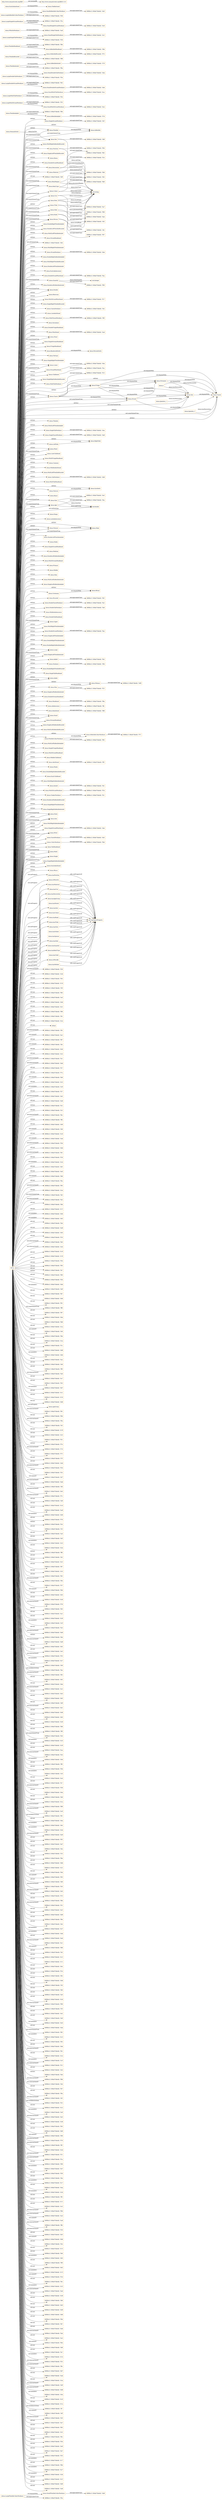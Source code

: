 digraph ar2dtool_diagram { 
rankdir=LR;
size="1501"
node [shape = rectangle, color="orange"]; "408fdcc2:166a674be4b:-7ed6" "xhosa:SingleStrandNecklace" "xhosa:Inflexible" "408fdcc2:166a674be4b:-7f9e" "xhosa:MultiRightInflexibleBracelet" "xhosa:SingleLeftFlexibleBracelet" "408fdcc2:166a674be4b:-7f32" "xhosa:SmallMultiTabNecklace" "408fdcc2:166a674be4b:-7fca" "408fdcc2:166a674be4b:-7f42" "xhosa:Xhosa" "xhosa:DoubleStrandHeadband" "xhosa:BodyType" "408fdcc2:166a674be4b:-7eb6" "xhosa:Position" "xhosa:DoubleRightFlexibleAnklet" "xhosa:DoubleLeftFlexibleBracelet" "408fdcc2:166a674be4b:-7f2e" "xhosa:MultiLeftFlexibleArmlet" "408fdcc2:166a674be4b:-7fd2" "408fdcc2:166a674be4b:-7f22" "408fdcc2:166a674be4b:-7f17" "xhosa:StrandHeadband" "xhosa:Decoration" "408fdcc2:166a674be4b:-7e9c" "xhosa:MultiRightFlexibleArmlet" "408fdcc2:166a674be4b:-7eda" "xhosa:Sex" "xhosa:StrandNecklace" "xhosa:SmallDoubleStrandNecklace" "xhosa:DoubleRightInflexibleAnklet" "xhosa:Material" "xhosa:InflexibleArmlet" "xhosa:PersonEntity" "xhosa:MultiRightFlexibleBracelet" "xhosa:SmallFlexibleCollarNecklace" "xhosa:DoubleLeftFlexibleArmlet" "408fdcc2:166a674be4b:-7eb2" "408fdcc2:166a674be4b:-7ea7" "xhosa:EarlyAdolescence" "xhosa:DoubleStrandWaistband" "xhosa:Quantity" "408fdcc2:166a674be4b:-7f7d" "xhosa:DoubleLeftInflexibleArmlet" "xhosa:SmallDoubleTabNecklace" "xhosa:Double" "408fdcc2:166a674be4b:-7f13" "xhosa:Bomvana" "xhosa:MultiStrandWaistband" "xhosa:SingleRightFlexibleBracelet" "xhosa:InflexibleBracelet" "xhosa:CharmNecklace" "408fdcc2:166a674be4b:-7fb9" "408fdcc2:166a674be4b:-7eae" "408fdcc2:166a674be4b:-7ebe" "408fdcc2:166a674be4b:-7f8e" "xhosa:LateAdulthood" "408fdcc2:166a674be4b:-7f8a" "xhosa:MultiTasselNecklace" "xhosa:Secondary" "408fdcc2:166a674be4b:-7f1e" "xhosa:DoubleFringeHeadband" "xhosa:Waistband" "xhosa:BodyRegion" "xhosa:LargeDoubleStrandNecklace" "xhosa:Colour" "xhosa:Head" "408fdcc2:166a674be4b:-7fa6" "408fdcc2:166a674be4b:-7f92" "xhosa:SingleStreamHeadband" "xhosa:FringeHeadband" "xhosa:BeadworkEntity" "408fdcc2:166a674be4b:-7f75" "408fdcc2:166a674be4b:-7fb5" "408fdcc2:166a674be4b:-7f0b" "408fdcc2:166a674be4b:-7fae" "408fdcc2:166a674be4b:-7f00" "xhosa:LargeSingleTabNecklace" "xhosa:Tertiary" "xhosa:SingleRightFlexibleAnklet" "408fdcc2:166a674be4b:-7eca" "xhosa:Lower" "xhosa:WhistleNecklace" "xhosa:StrandWaistband" "xhosa:Childhood" "408fdcc2:166a674be4b:-7f2a" "408fdcc2:166a674be4b:-7fa2" "408fdcc2:166a674be4b:-7f3a" "xhosa:SingleRightInflexibleBracelet" "xhosa:Side" "408fdcc2:166a674be4b:-7f86" "xhosa:MultiTabNecklace" "408fdcc2:166a674be4b:-7ed2" "xhosa:Strand" "408fdcc2:166a674be4b:-7f9a" "408fdcc2:166a674be4b:-7ff3" "408fdcc2:166a674be4b:-7f71" "xhosa:Thembu" "408fdcc2:166a674be4b:-7efc" "408fdcc2:166a674be4b:-7fc1" "408fdcc2:166a674be4b:-7ef5" "xhosa:MultiLeftFlexibleAnklet" "xhosa:LargeFlexibleCollarNecklace" "xhosa:SingleTabNecklace" "408fdcc2:166a674be4b:-7e99" "xhosa:SmallSingleStrandNecklace" "408fdcc2:166a674be4b:-7fea" "xhosa:Tassel" "408fdcc2:166a674be4b:-7ffc" "xhosa:LargeInflexibleCollarNecklace" "xhosa:SingleTasselNecklace" "xhosa:RightSide" "xhosa:Waist" "408fdcc2:166a674be4b:-7eee" "xhosa:LateChildhood" "408fdcc2:166a674be4b:-7ec6" "408fdcc2:166a674be4b:-7fdd" "xhosa:MultiFringeHeadband" "xhosa:Tab" "408fdcc2:166a674be4b:-7f07" "xhosa:Common" "xhosa:MiddleAdulthood" "xhosa:MultiLeftFlexibleBracelet" "408fdcc2:166a674be4b:-7ef2" "xhosa:TabNecklace" "xhosa:MultiTabHeadband" "xhosa:Natural" "xhosa:Royal" "xhosa:Size" "xhosa:LargeMultiTabNecklace" "xhosa:Fengu" "xhosa:LateAdolescence" "xhosa:Charm" "408fdcc2:166a674be4b:-7fe5" "408fdcc2:166a674be4b:-7fe1" "xhosa:Male" "408fdcc2:166a674be4b:-7eba" "xhosa:SmallSingleTabNecklace" "xhosa:DoubleLeftFlexibleAnklet" "xhosa:Female" "408fdcc2:166a674be4b:-7f1b" "xhosa:Noble" "xhosa:SingleStrandHeadband" "408fdcc2:166a674be4b:-7eea" "xhosa:Medium" "xhosa:Rank" "xhosa:DoubleLeftInflexibleAnklet" "408fdcc2:166a674be4b:-7fbd" "408fdcc2:166a674be4b:-7ec2" "408fdcc2:166a674be4b:-7f3e" "xhosa:MultiStreamHeadband" "xhosa:LargeDoubleTabNecklace" "xhosa:Primary" "xhosa:Middle" "xhosa:Shin" "xhosa:MultiLeftInflexibleArmlet" "xhosa:SingleLeftInflexibleAnklet" "xhosa:Ceremony" "xhosa:Use" "408fdcc2:166a674be4b:-7f26" "xhosa:SmallInflexibleCollarNecklace" "xhosa:Tribe" "408fdcc2:166a674be4b:-7fd5" "408fdcc2:166a674be4b:-7f6d" "xhosa:Bracelet" "408fdcc2:166a674be4b:-7ede" "xhosa:DoubleTasselNecklace" "xhosa:DoubleTabNecklace" "xhosa:MiddleAdolescence" "xhosa:Item" "408fdcc2:166a674be4b:-7fce" "xhosa:DoubleTabHeadband" "xhosa:Person" "xhosa:Upper" "xhosa:MultiRightFlexibleAnklet" "xhosa:DoubleStrandNecklace" "xhosa:SingleLeftFlexibleAnklet" "xhosa:FlexibleAnklet" "xhosa:DoubleRightFlexibleArmlet" "xhosa:FlexibleBracelet" "xhosa:DoubleRightInflexibleArmlet" "408fdcc2:166a674be4b:-7ee6" "408fdcc2:166a674be4b:-7ee2" "408fdcc2:166a674be4b:-7ef8" "xhosa:Large" "xhosa:SingleLeftFlexibleArmlet" "408fdcc2:166a674be4b:-7f69" "408fdcc2:166a674be4b:-7faa" "xhosa:DomainEntity" "xhosa:Anklet" "xhosa:SmallMultiStrandNecklace" "xhosa:Necklace" "xhosa:DoubleRightFlexibleBracelet" "xhosa:FlexibleHeadband" "xhosa:LeftSide" "xhosa:SingleTabHeadband" "xhosa:Ankle" "xhosa:Man" "xhosa:SingleLeftInflexibleArmlet" "xhosa:Age" "xhosa:EarlyInfanthood" "xhosa:DoubleStreamHeadband" "xhosa:Woman" "xhosa:Headband" "xhosa:Adolescence" "xhosa:Toddlerhood" "xhosa:Infanthood" "xhosa:Small" "xhosa:LargeSingleStrandNecklace" "xhosa:StreamHeadband" "xhosa:SingleLeftInflexibleBracelet" "xhosa:MultiLeftInflexibleBracelet" "xhosa:FlexibleCollarNecklace" "xhosa:InflexibleHeadband" "xhosa:MultiLeftInflexibleAnklet" "xhosa:SingleFringeHeadband" "408fdcc2:166a674be4b:-7ea4" "xhosa:Streamer" "xhosa:MultiStrandHeadband" "xhosa:LargeMultiStrandNecklace" "xhosa:MiddleChildhood" "xhosa:Adulthood" "408fdcc2:166a674be4b:-7f96" "xhosa:Pondo" "xhosa:DoubleRightInflexibleBracelet" "xhosa:EarlyChildhood" "xhosa:MultiRightInflexibleArmlet" "408fdcc2:166a674be4b:-7f79" "xhosa:Armlet" "xhosa:MultiStrandNecklace" "xhosa:ChokerNecklace" "xhosa:DoubleLeftInflexibleBracelet" "xhosa:SingleRightFlexibleArmlet" "xhosa:SingleRightInflexibleArmlet" "xhosa:Neck" "408fdcc2:166a674be4b:-7f0f" "xhosa:Arm" "408fdcc2:166a674be4b:-7f36" "xhosa:FlexibleArmlet" "xhosa:MultiRightInflexibleAnklet" "xhosa:SingleStrandWaistband" "xhosa:Ritual" "408fdcc2:166a674be4b:-7f04" "xhosa:Wrist" "xhosa:TasselNecklace" "408fdcc2:166a674be4b:-7ece" "xhosa:CollarNecklace" "xhosa:TabHeadband" "xhosa:Multi" "xhosa:Single" "xhosa:SingleRightInflexibleAnklet" "xhosa:InflexibleAnklet" "xhosa:InflexibleCollarNecklace" "408fdcc2:166a674be4b:-7ea0" "xhosa:Synthetic" "xhosa:Fringe" "xhosa:Flexible" "xhosa:EarlyAdulthood" "xhosa:Bhaca" ; /*classes style*/
	"xhosa:Natural" -> "xhosa:Synthetic" [ label = "owl:disjointWith" ];
	"xhosa:Flexible" -> "xhosa:Inflexible" [ label = "owl:disjointWith" ];
	"xhosa:DoubleTasselNecklace" -> "408fdcc2:166a674be4b:-7fa2" [ label = "owl:equivalentClass" ];
	"xhosa:Charm" -> "xhosa:Tassel" [ label = "owl:disjointWith" ];
	"xhosa:Charm" -> "xhosa:Tab" [ label = "owl:disjointWith" ];
	"xhosa:Charm" -> "xhosa:Streamer" [ label = "owl:disjointWith" ];
	"xhosa:Charm" -> "xhosa:Strand" [ label = "owl:disjointWith" ];
	"xhosa:Charm" -> "xhosa:Fringe" [ label = "owl:disjointWith" ];
	"xhosa:SmallSingleStrandNecklace" -> "408fdcc2:166a674be4b:-7ec6" [ label = "owl:equivalentClass" ];
	"xhosa:FlexibleHeadband" -> "xhosa:InflexibleHeadband" [ label = "owl:disjointWith" ];
	"xhosa:FlexibleHeadband" -> "408fdcc2:166a674be4b:-7f8e" [ label = "owl:equivalentClass" ];
	"xhosa:Colour" -> "408fdcc2:166a674be4b:-7fb9" [ label = "owl:equivalentClass" ];
	"xhosa:BodyRegion" -> "408fdcc2:166a674be4b:-7fdd" [ label = "owl:equivalentClass" ];
	"xhosa:LargeFlexibleCollarNecklace" -> "xhosa:SmallFlexibleCollarNecklace" [ label = "owl:disjointWith" ];
	"xhosa:LargeFlexibleCollarNecklace" -> "408fdcc2:166a674be4b:-7f3a" [ label = "owl:equivalentClass" ];
	"xhosa:InflexibleBracelet" -> "408fdcc2:166a674be4b:-7f75" [ label = "owl:equivalentClass" ];
	"xhosa:SmallFlexibleCollarNecklace" -> "408fdcc2:166a674be4b:-7ed6" [ label = "owl:equivalentClass" ];
	"xhosa:hasQuantity" -> "owl:topObjectProperty" [ label = "rdfs:subPropertyOf" ];
	"xhosa:Female" -> "xhosa:Male" [ label = "owl:disjointWith" ];
	"xhosa:Item" -> "408fdcc2:166a674be4b:-7f69" [ label = "owl:equivalentClass" ];
	"xhosa:Childhood" -> "408fdcc2:166a674be4b:-7fca" [ label = "owl:equivalentClass" ];
	"xhosa:Necklace" -> "408fdcc2:166a674be4b:-7f0b" [ label = "owl:equivalentClass" ];
	"xhosa:EarlyInfanthood" -> "xhosa:Toddlerhood" [ label = "owl:disjointWith" ];
	"xhosa:Tab" -> "xhosa:Tassel" [ label = "owl:disjointWith" ];
	"xhosa:InflexibleHeadband" -> "408fdcc2:166a674be4b:-7f6d" [ label = "owl:equivalentClass" ];
	"xhosa:Position" -> "408fdcc2:166a674be4b:-7f04" [ label = "owl:equivalentClass" ];
	"xhosa:FlexibleArmlet" -> "xhosa:InflexibleArmlet" [ label = "owl:disjointWith" ];
	"xhosa:FlexibleArmlet" -> "408fdcc2:166a674be4b:-7f9a" [ label = "owl:equivalentClass" ];
	"xhosa:DoubleTabNecklace" -> "408fdcc2:166a674be4b:-7fa6" [ label = "owl:equivalentClass" ];
	"xhosa:LargeInflexibleCollarNecklace" -> "xhosa:SmallInflexibleCollarNecklace" [ label = "owl:disjointWith" ];
	"xhosa:LargeInflexibleCollarNecklace" -> "408fdcc2:166a674be4b:-7f36" [ label = "owl:equivalentClass" ];
	"xhosa:InflexibleCollarNecklace" -> "408fdcc2:166a674be4b:-7f71" [ label = "owl:equivalentClass" ];
	"xhosa:Waistband" -> "408fdcc2:166a674be4b:-7ea4" [ label = "owl:equivalentClass" ];
	"xhosa:InflexibleArmlet" -> "408fdcc2:166a674be4b:-7f79" [ label = "owl:equivalentClass" ];
	"xhosa:Quantity" -> "408fdcc2:166a674be4b:-7f00" [ label = "owl:equivalentClass" ];
	"xhosa:hasBodyType" -> "owl:topObjectProperty" [ label = "rdfs:subPropertyOf" ];
	"xhosa:SingleTabNecklace" -> "408fdcc2:166a674be4b:-7eea" [ label = "owl:equivalentClass" ];
	"xhosa:Decoration" -> "408fdcc2:166a674be4b:-7fb5" [ label = "owl:equivalentClass" ];
	"xhosa:Bracelet" -> "408fdcc2:166a674be4b:-7fd2" [ label = "owl:equivalentClass" ];
	"xhosa:isWornBy" -> "owl:topObjectProperty" [ label = "rdfs:subPropertyOf" ];
	"xhosa:x" -> "xhosa:Tassel" [ label = "xhosa:hasDecoration" ];
	"xhosa:x" -> "xhosa:Tab" [ label = "xhosa:hasDecoration" ];
	"xhosa:MultiStrandWaistband" -> "408fdcc2:166a674be4b:-7f17" [ label = "owl:equivalentClass" ];
	"xhosa:hasChild" -> "owl:topObjectProperty" [ label = "rdfs:subPropertyOf" ];
	"xhosa:Man" -> "xhosa:Woman" [ label = "owl:disjointWith" ];
	"xhosa:Man" -> "408fdcc2:166a674be4b:-7f22" [ label = "owl:equivalentClass" ];
	"xhosa:hasPosition" -> "owl:topObjectProperty" [ label = "rdfs:subPropertyOf" ];
	"xhosa:hasMother" -> "owl:topObjectProperty" [ label = "rdfs:subPropertyOf" ];
	"xhosa:LargeMultiTabNecklace" -> "xhosa:SmallMultiTabNecklace" [ label = "owl:disjointWith" ];
	"xhosa:LargeMultiTabNecklace" -> "408fdcc2:166a674be4b:-7f2e" [ label = "owl:equivalentClass" ];
	"xhosa:WhistleNecklace" -> "408fdcc2:166a674be4b:-7ea0" [ label = "owl:equivalentClass" ];
	"xhosa:LargeDoubleStrandNecklace" -> "xhosa:SmallDoubleStrandNecklace" [ label = "owl:disjointWith" ];
	"xhosa:LargeDoubleStrandNecklace" -> "408fdcc2:166a674be4b:-7f42" [ label = "owl:equivalentClass" ];
	"xhosa:BeadworkEntity" -> "xhosa:PersonEntity" [ label = "owl:disjointWith" ];
	"xhosa:isWornOn" -> "owl:topObjectProperty" [ label = "rdfs:subPropertyOf" ];
	"xhosa:DoubleStrandNecklace" -> "408fdcc2:166a674be4b:-7fae" [ label = "owl:equivalentClass" ];
	"xhosa:Rank" -> "408fdcc2:166a674be4b:-7efc" [ label = "owl:equivalentClass" ];
	"xhosa:Tribe" -> "408fdcc2:166a674be4b:-7eae" [ label = "owl:equivalentClass" ];
	"xhosa:Adulthood" -> "408fdcc2:166a674be4b:-7ff3" [ label = "owl:equivalentClass" ];
	"xhosa:Streamer" -> "xhosa:Tassel" [ label = "owl:disjointWith" ];
	"xhosa:Streamer" -> "xhosa:Tab" [ label = "owl:disjointWith" ];
	"xhosa:hasMaterial" -> "owl:topObjectProperty" [ label = "rdfs:subPropertyOf" ];
	"xhosa:hasUse" -> "owl:topObjectProperty" [ label = "rdfs:subPropertyOf" ];
	"xhosa:FlexibleAnklet" -> "xhosa:InflexibleAnklet" [ label = "owl:disjointWith" ];
	"xhosa:FlexibleAnklet" -> "408fdcc2:166a674be4b:-7f9e" [ label = "owl:equivalentClass" ];
	"xhosa:Ipenlote_2" -> "xhosa:Tassel" [ label = "xhosa:hasDecoration" ];
	"xhosa:hasDecoration" -> "owl:topObjectProperty" [ label = "rdfs:subPropertyOf" ];
	"xhosa:Woman" -> "408fdcc2:166a674be4b:-7e99" [ label = "owl:equivalentClass" ];
	"xhosa:hasAgeGroup" -> "owl:topObjectProperty" [ label = "rdfs:subPropertyOf" ];
	"xhosa:SingleTasselNecklace" -> "408fdcc2:166a674be4b:-7ee6" [ label = "owl:equivalentClass" ];
	"xhosa:LargeDoubleTabNecklace" -> "xhosa:SmallDoubleTabNecklace" [ label = "owl:disjointWith" ];
	"xhosa:LargeDoubleTabNecklace" -> "408fdcc2:166a674be4b:-7f3e" [ label = "owl:equivalentClass" ];
	"xhosa:InflexibleAnklet" -> "408fdcc2:166a674be4b:-7f7d" [ label = "owl:equivalentClass" ];
	"xhosa:Fringe" -> "xhosa:Strand" [ label = "owl:disjointWith" ];
	"xhosa:Fringe" -> "xhosa:Tassel" [ label = "owl:disjointWith" ];
	"xhosa:Fringe" -> "xhosa:Tab" [ label = "owl:disjointWith" ];
	"xhosa:Fringe" -> "xhosa:Streamer" [ label = "owl:disjointWith" ];
	"xhosa:ChokerNecklace" -> "408fdcc2:166a674be4b:-7fc1" [ label = "owl:equivalentClass" ];
	"xhosa:SmallInflexibleCollarNecklace" -> "408fdcc2:166a674be4b:-7ed2" [ label = "owl:equivalentClass" ];
	"xhosa:BodyType" -> "408fdcc2:166a674be4b:-7fd5" [ label = "owl:equivalentClass" ];
	"xhosa:hasSex" -> "owl:topObjectProperty" [ label = "rdfs:subPropertyOf" ];
	"xhosa:LargeSingleTabNecklace" -> "xhosa:SmallSingleTabNecklace" [ label = "owl:disjointWith" ];
	"xhosa:LargeSingleTabNecklace" -> "408fdcc2:166a674be4b:-7f26" [ label = "owl:equivalentClass" ];
	"xhosa:Adolescence" -> "408fdcc2:166a674be4b:-7ffc" [ label = "owl:equivalentClass" ];
	"xhosa:Use" -> "408fdcc2:166a674be4b:-7ea7" [ label = "owl:equivalentClass" ];
	"xhosa:Ceremony" -> "xhosa:Ritual" [ label = "owl:disjointWith" ];
	"xhosa:FlexibleCollarNecklace" -> "xhosa:InflexibleCollarNecklace" [ label = "owl:disjointWith" ];
	"xhosa:FlexibleCollarNecklace" -> "408fdcc2:166a674be4b:-7f92" [ label = "owl:equivalentClass" ];
	"xhosa:hasParent" -> "owl:topObjectProperty" [ label = "rdfs:subPropertyOf" ];
	"xhosa:TasselNecklace" -> "408fdcc2:166a674be4b:-7eb2" [ label = "owl:equivalentClass" ];
	"xhosa:Infanthood" -> "408fdcc2:166a674be4b:-7f86" [ label = "owl:equivalentClass" ];
	"xhosa:SingleStrandWaistband" -> "408fdcc2:166a674be4b:-7eee" [ label = "owl:equivalentClass" ];
	"xhosa:Material" -> "408fdcc2:166a674be4b:-7f1e" [ label = "owl:equivalentClass" ];
	"NULL" -> "xhosa:StrandWaistband" [ label = "rdf:first" ];
	"NULL" -> "408fdcc2:166a674be4b:-7f29" [ label = "owl:intersectionOf" ];
	"NULL" -> "408fdcc2:166a674be4b:-7e3d" [ label = "rdf:rest" ];
	"NULL" -> "xhosa:DoubleLeftInflexibleAnklet" [ label = "rdf:first" ];
	"NULL" -> "xhosa:Female" [ label = "rdf:first" ];
	"NULL" -> "xhosa:SingleLeftInflexibleAnklet" [ label = "rdf:first" ];
	"NULL" -> "xhosa:Necklace" [ label = "rdf:first" ];
	"NULL" -> "408fdcc2:166a674be4b:-7f45" [ label = "rdf:rest" ];
	"NULL" -> "xhosa:SingleLeftFlexibleBracelet" [ label = "rdf:first" ];
	"NULL" -> "xhosa:Woman" [ label = "rdf:first" ];
	"NULL" -> "408fdcc2:166a674be4b:-7e7d" [ label = "rdf:rest" ];
	"NULL" -> "408fdcc2:166a674be4b:-7f3f" [ label = "rdf:rest" ];
	"NULL" -> "408fdcc2:166a674be4b:-7f83" [ label = "rdf:rest" ];
	"NULL" -> "xhosa:Use" [ label = "owl:someValuesFrom" ];
	"NULL" -> "408fdcc2:166a674be4b:-7ecf" [ label = "rdf:rest" ];
	"NULL" -> "408fdcc2:166a674be4b:-7e0d" [ label = "rdf:rest" ];
	"NULL" -> "408fdcc2:166a674be4b:-7e51" [ label = "rdf:rest" ];
	"NULL" -> "408fdcc2:166a674be4b:-7f66" [ label = "rdf:rest" ];
	"NULL" -> "xhosa:Neck" [ label = "rdf:first" ];
	"NULL" -> "408fdcc2:166a674be4b:-7fb1" [ label = "rdf:rest" ];
	"NULL" -> "xhosa:DoubleLeftInflexibleArmlet" [ label = "rdf:first" ];
	"NULL" -> "408fdcc2:166a674be4b:-7e2e" [ label = "rdf:rest" ];
	"NULL" -> "xhosa:Double" [ label = "rdf:first" ];
	"NULL" -> "rdf:nil" [ label = "rdf:rest" ];
	"NULL" -> "xhosa:TabNecklace" [ label = "rdf:first" ];
	"NULL" -> "408fdcc2:166a674be4b:-7f91" [ label = "owl:intersectionOf" ];
	"NULL" -> "408fdcc2:166a674be4b:-7ee1" [ label = "owl:unionOf" ];
	"NULL" -> "408fdcc2:166a674be4b:-7f87" [ label = "rdf:rest" ];
	"NULL" -> "408fdcc2:166a674be4b:-7fdc" [ label = "owl:unionOf" ];
	"NULL" -> "408fdcc2:166a674be4b:-7e04" [ label = "rdf:rest" ];
	"NULL" -> "xhosa:Common" [ label = "rdf:first" ];
	"NULL" -> "408fdcc2:166a674be4b:-7e55" [ label = "rdf:rest" ];
	"NULL" -> "xhosa:Sex" [ label = "owl:someValuesFrom" ];
	"NULL" -> "xhosa:hasMaterial" [ label = "owl:onProperty" ];
	"NULL" -> "xhosa:hasColour" [ label = "owl:onProperty" ];
	"NULL" -> "xhosa:DoubleLeftInflexibleBracelet" [ label = "rdf:first" ];
	"NULL" -> "408fdcc2:166a674be4b:-7fa1" [ label = "owl:intersectionOf" ];
	"NULL" -> "408fdcc2:166a674be4b:-7ebd" [ label = "owl:intersectionOf" ];
	"NULL" -> "408fdcc2:166a674be4b:-7f57" [ label = "rdf:rest" ];
	"NULL" -> "408fdcc2:166a674be4b:-7f7a" [ label = "rdf:rest" ];
	"NULL" -> "xhosa:Tertiary" [ label = "rdf:first" ];
	"NULL" -> "408fdcc2:166a674be4b:-7fe9" [ label = "owl:unionOf" ];
	"NULL" -> "408fdcc2:166a674be4b:-7e25" [ label = "rdf:rest" ];
	"NULL" -> "408fdcc2:166a674be4b:-7e3f" [ label = "owl:members" ];
	"NULL" -> "xhosa:StreamHeadband" [ label = "rdf:first" ];
	"NULL" -> "xhosa:CharmNecklace" [ label = "rdf:first" ];
	"NULL" -> "xhosa:MultiLeftInflexibleArmlet" [ label = "rdf:first" ];
	"NULL" -> "408fdcc2:166a674be4b:-7f27" [ label = "rdf:rest" ];
	"NULL" -> "xhosa:Female" [ label = "owl:someValuesFrom" ];
	"NULL" -> "xhosa:SingleTabHeadband" [ label = "rdf:first" ];
	"NULL" -> "408fdcc2:166a674be4b:-7ed1" [ label = "owl:intersectionOf" ];
	"NULL" -> "xhosa:LateAdolescence" [ label = "rdf:first" ];
	"NULL" -> "408fdcc2:166a674be4b:-7e46" [ label = "rdf:rest" ];
	"NULL" -> "408fdcc2:166a674be4b:-7fc2" [ label = "rdf:first" ];
	"NULL" -> "xhosa:Inflexible" [ label = "owl:someValuesFrom" ];
	"NULL" -> "408fdcc2:166a674be4b:-7fc3" [ label = "rdf:rest" ];
	"NULL" -> "408fdcc2:166a674be4b:-7fbc" [ label = "owl:intersectionOf" ];
	"NULL" -> "xhosa:Lower" [ label = "owl:someValuesFrom" ];
	"NULL" -> "xhosa:Colour" [ label = "owl:someValuesFrom" ];
	"NULL" -> "408fdcc2:166a674be4b:-7ff4" [ label = "rdf:first" ];
	"NULL" -> "408fdcc2:166a674be4b:-7e90" [ label = "rdf:rest" ];
	"NULL" -> "408fdcc2:166a674be4b:-7efb" [ label = "owl:unionOf" ];
	"NULL" -> "xhosa:Tassel" [ label = "owl:someValuesFrom" ];
	"NULL" -> "xhosa:hasDecoration" [ label = "owl:onProperty" ];
	"NULL" -> "xhosa:Secondary" [ label = "rdf:first" ];
	"NULL" -> "408fdcc2:166a674be4b:-7e16" [ label = "rdf:rest" ];
	"NULL" -> "408fdcc2:166a674be4b:-7ead" [ label = "owl:unionOf" ];
	"NULL" -> "408fdcc2:166a674be4b:-7f3d" [ label = "owl:intersectionOf" ];
	"NULL" -> "408fdcc2:166a674be4b:-7e6d" [ label = "rdf:rest" ];
	"NULL" -> "408fdcc2:166a674be4b:-7fd1" [ label = "owl:intersectionOf" ];
	"NULL" -> "408fdcc2:166a674be4b:-7f18" [ label = "rdf:rest" ];
	"NULL" -> "xhosa:hasPosition" [ label = "owl:onProperty" ];
	"NULL" -> "xhosa:DoubleRightFlexibleAnklet" [ label = "rdf:first" ];
	"NULL" -> "xhosa:Age" [ label = "rdf:first" ];
	"NULL" -> "408fdcc2:166a674be4b:-7e1b" [ label = "owl:members" ];
	"NULL" -> "408fdcc2:166a674be4b:-7e81" [ label = "rdf:rest" ];
	"NULL" -> "408fdcc2:166a674be4b:-7ed3" [ label = "rdf:rest" ];
	"NULL" -> "408fdcc2:166a674be4b:-7fb8" [ label = "owl:unionOf" ];
	"NULL" -> "408fdcc2:166a674be4b:-7fba" [ label = "rdf:rest" ];
	"NULL" -> "408fdcc2:166a674be4b:-7f95" [ label = "owl:intersectionOf" ];
	"NULL" -> "xhosa:Waist" [ label = "owl:someValuesFrom" ];
	"NULL" -> "408fdcc2:166a674be4b:-7e5e" [ label = "rdf:rest" ];
	"NULL" -> "xhosa:Noble" [ label = "rdf:first" ];
	"NULL" -> "408fdcc2:166a674be4b:-7fef" [ label = "owl:someValuesFrom" ];
	"NULL" -> "xhosa:MultiLeftFlexibleBracelet" [ label = "rdf:first" ];
	"NULL" -> "408fdcc2:166a674be4b:-7fa5" [ label = "owl:intersectionOf" ];
	"NULL" -> "xhosa:ChokerNecklace" [ label = "rdf:first" ];
	"NULL" -> "408fdcc2:166a674be4b:-7fdb" [ label = "rdf:rest" ];
	"NULL" -> "408fdcc2:166a674be4b:-7e72" [ label = "rdf:rest" ];
	"NULL" -> "408fdcc2:166a674be4b:-7e94" [ label = "owl:members" ];
	"NULL" -> "408fdcc2:166a674be4b:-7e63" [ label = "owl:members" ];
	"NULL" -> "xhosa:Streamer" [ label = "rdf:first" ];
	"NULL" -> "408fdcc2:166a674be4b:-7fab" [ label = "rdf:rest" ];
	"NULL" -> "408fdcc2:166a674be4b:-7e49" [ label = "rdf:rest" ];
	"NULL" -> "xhosa:Arm" [ label = "rdf:first" ];
	"NULL" -> "408fdcc2:166a674be4b:-7e93" [ label = "rdf:rest" ];
	"NULL" -> "xhosa:hasRank" [ label = "owl:onProperty" ];
	"NULL" -> "xhosa:DoubleRightFlexibleBracelet" [ label = "rdf:first" ];
	"NULL" -> "408fdcc2:166a674be4b:-7f10" [ label = "rdf:rest" ];
	"NULL" -> "408fdcc2:166a674be4b:-7fe0" [ label = "owl:intersectionOf" ];
	"NULL" -> "408fdcc2:166a674be4b:-7ecd" [ label = "owl:intersectionOf" ];
	"NULL" -> "408fdcc2:166a674be4b:-7e19" [ label = "rdf:rest" ];
	"NULL" -> "408fdcc2:166a674be4b:-7e76" [ label = "rdf:rest" ];
	"NULL" -> "408fdcc2:166a674be4b:-7f5b" [ label = "rdf:rest" ];
	"NULL" -> "408fdcc2:166a674be4b:-7f93" [ label = "rdf:rest" ];
	"NULL" -> "408fdcc2:166a674be4b:-7fe7" [ label = "rdf:rest" ];
	"NULL" -> "408fdcc2:166a674be4b:-7f80" [ label = "rdf:first" ];
	"NULL" -> "408fdcc2:166a674be4b:-7e9c" [ label = "owl:allValuesFrom" ];
	"NULL" -> "408fdcc2:166a674be4b:-7f2b" [ label = "rdf:rest" ];
	"NULL" -> "408fdcc2:166a674be4b:-7ebb" [ label = "rdf:rest" ];
	"NULL" -> "408fdcc2:166a674be4b:-7e6f" [ label = "owl:members" ];
	"NULL" -> "408fdcc2:166a674be4b:-7fb7" [ label = "rdf:rest" ];
	"NULL" -> "408fdcc2:166a674be4b:-7e84" [ label = "rdf:rest" ];
	"NULL" -> "xhosa:InflexibleCollarNecklace" [ label = "rdf:first" ];
	"NULL" -> "408fdcc2:166a674be4b:-7f01" [ label = "rdf:rest" ];
	"NULL" -> "408fdcc2:166a674be4b:-7ff8" [ label = "owl:someValuesFrom" ];
	"NULL" -> "xhosa:EarlyAdolescence" [ label = "rdf:first" ];
	"NULL" -> "xhosa:hasUse" [ label = "owl:onProperty" ];
	"NULL" -> "408fdcc2:166a674be4b:-7f97" [ label = "rdf:rest" ];
	"NULL" -> "xhosa:Pondo" [ label = "rdf:first" ];
	"NULL" -> "xhosa:Person" [ label = "rdf:first" ];
	"NULL" -> "xhosa:MultiRightFlexibleAnklet" [ label = "rdf:first" ];
	"NULL" -> "408fdcc2:166a674be4b:-7e8a" [ label = "rdf:rest" ];
	"NULL" -> "408fdcc2:166a674be4b:-7fd8" [ label = "rdf:rest" ];
	"NULL" -> "408fdcc2:166a674be4b:-7e1a" [ label = "rdf:rest" ];
	"NULL" -> "xhosa:DoubleTasselNecklace" [ label = "rdf:first" ];
	"NULL" -> "xhosa:Waistband" [ label = "rdf:first" ];
	"NULL" -> "408fdcc2:166a674be4b:-7ef4" [ label = "owl:unionOf" ];
	"NULL" -> "408fdcc2:166a674be4b:-7fde" [ label = "rdf:rest" ];
	"NULL" -> "408fdcc2:166a674be4b:-7e5a" [ label = "rdf:rest" ];
	"NULL" -> "408fdcc2:166a674be4b:-7f1c" [ label = "rdf:rest" ];
	"NULL" -> "408fdcc2:166a674be4b:-7e88" [ label = "rdf:rest" ];
	"NULL" -> "408fdcc2:166a674be4b:-7e6b" [ label = "owl:members" ];
	"NULL" -> "408fdcc2:166a674be4b:-7eac" [ label = "rdf:rest" ];
	"NULL" -> "408fdcc2:166a674be4b:-7efd" [ label = "rdf:rest" ];
	"NULL" -> "408fdcc2:166a674be4b:-7ff9" [ label = "rdf:rest" ];
	"NULL" -> "408fdcc2:166a674be4b:-7fa9" [ label = "owl:intersectionOf" ];
	"NULL" -> "xhosa:Charm" [ label = "rdf:first" ];
	"NULL" -> "408fdcc2:166a674be4b:-7ec7" [ label = "rdf:rest" ];
	"NULL" -> "xhosa:Charm" [ label = "owl:someValuesFrom" ];
	"NULL" -> "xhosa:MultiStreamHeadband" [ label = "rdf:first" ];
	"NULL" -> "408fdcc2:166a674be4b:-7f43" [ label = "rdf:rest" ];
	"NULL" -> "408fdcc2:166a674be4b:-7e67" [ label = "owl:members" ];
	"NULL" -> "xhosa:hasTribe" [ label = "owl:onProperty" ];
	"NULL" -> "408fdcc2:166a674be4b:-7e11" [ label = "rdf:rest" ];
	"NULL" -> "xhosa:Quantity" [ label = "owl:someValuesFrom" ];
	"NULL" -> "408fdcc2:166a674be4b:-7e7b" [ label = "rdf:rest" ];
	"NULL" -> "xhosa:DoubleLeftFlexibleBracelet" [ label = "rdf:first" ];
	"NULL" -> "408fdcc2:166a674be4b:-7e96" [ label = "rdf:rest" ];
	"NULL" -> "xhosa:ageGroup" [ label = "owl:onProperty" ];
	"NULL" -> "408fdcc2:166a674be4b:-7f61" [ label = "owl:intersectionOf" ];
	"NULL" -> "xhosa:Anklet" [ label = "rdf:first" ];
	"NULL" -> "408fdcc2:166a674be4b:-7f64" [ label = "rdf:rest" ];
	"NULL" -> "408fdcc2:166a674be4b:-7f0a" [ label = "owl:intersectionOf" ];
	"NULL" -> "xhosa:Material" [ label = "owl:someValuesFrom" ];
	"NULL" -> "408fdcc2:166a674be4b:-7fcf" [ label = "rdf:rest" ];
	"NULL" -> "408fdcc2:166a674be4b:-7e79" [ label = "rdf:rest" ];
	"NULL" -> "408fdcc2:166a674be4b:-7e32" [ label = "rdf:rest" ];
	"NULL" -> "xhosa:Wrist" [ label = "rdf:first" ];
	"NULL" -> "408fdcc2:166a674be4b:-7f51" [ label = "rdf:rest" ];
	"NULL" -> "xhosa:hasSize" [ label = "owl:onProperty" ];
	"NULL" -> "xhosa:Childhood" [ label = "rdf:first" ];
	"NULL" -> "408fdcc2:166a674be4b:-7f7e" [ label = "rdf:first" ];
	"NULL" -> "408fdcc2:166a674be4b:-7f74" [ label = "owl:intersectionOf" ];
	"NULL" -> "xhosa:LateAdulthood" [ label = "rdf:first" ];
	"NULL" -> "xhosa:Large" [ label = "owl:someValuesFrom" ];
	"NULL" -> "xhosa:DoubleStrandWaistband" [ label = "rdf:first" ];
	"NULL" -> "408fdcc2:166a674be4b:-7f72" [ label = "rdf:rest" ];
	"NULL" -> "408fdcc2:166a674be4b:-7f7f" [ label = "rdf:rest" ];
	"NULL" -> "408fdcc2:166a674be4b:-7e4d" [ label = "rdf:rest" ];
	"NULL" -> "408fdcc2:166a674be4b:-7f2d" [ label = "owl:intersectionOf" ];
	"NULL" -> "xhosa:SingleTasselNecklace" [ label = "rdf:first" ];
	"NULL" -> "408fdcc2:166a674be4b:-7f55" [ label = "rdf:rest" ];
	"NULL" -> "408fdcc2:166a674be4b:-7ef7" [ label = "owl:unionOf" ];
	"NULL" -> "xhosa:SingleRightInflexibleBracelet" [ label = "rdf:first" ];
	"NULL" -> "408fdcc2:166a674be4b:-7edd" [ label = "owl:intersectionOf" ];
	"NULL" -> "408fdcc2:166a674be4b:-7f4f" [ label = "rdf:rest" ];
	"NULL" -> "408fdcc2:166a674be4b:-7eb5" [ label = "owl:intersectionOf" ];
	"NULL" -> "408fdcc2:166a674be4b:-7f7c" [ label = "owl:intersectionOf" ];
	"NULL" -> "xhosa:MultiLeftInflexibleBracelet" [ label = "rdf:first" ];
	"NULL" -> "408fdcc2:166a674be4b:-7edf" [ label = "rdf:rest" ];
	"NULL" -> "408fdcc2:166a674be4b:-7e1d" [ label = "rdf:rest" ];
	"NULL" -> "xhosa:MultiRightInflexibleBracelet" [ label = "rdf:first" ];
	"NULL" -> "xhosa:Tab" [ label = "rdf:first" ];
	"NULL" -> "408fdcc2:166a674be4b:-7ea9" [ label = "rdf:rest" ];
	"NULL" -> "xhosa:Adolescence" [ label = "rdf:first" ];
	"NULL" -> "408fdcc2:166a674be4b:-7e06" [ label = "owl:members" ];
	"NULL" -> "408fdcc2:166a674be4b:-7f76" [ label = "rdf:rest" ];
	"NULL" -> "xhosa:Ankle" [ label = "owl:someValuesFrom" ];
	"NULL" -> "xhosa:FringeHeadband" [ label = "rdf:first" ];
	"NULL" -> "408fdcc2:166a674be4b:-7fc4" [ label = "rdf:first" ];
	"NULL" -> "408fdcc2:166a674be4b:-7f1f" [ label = "rdf:rest" ];
	"NULL" -> "408fdcc2:166a674be4b:-7eaf" [ label = "rdf:rest" ];
	"NULL" -> "408fdcc2:166a674be4b:-7ef3" [ label = "rdf:rest" ];
	"NULL" -> "408fdcc2:166a674be4b:-7e53" [ label = "owl:members" ];
	"NULL" -> "408fdcc2:166a674be4b:-7e3e" [ label = "rdf:rest" ];
	"NULL" -> "408fdcc2:166a674be4b:-7ff6" [ label = "rdf:first" ];
	"NULL" -> "xhosa:DoubleTabNecklace" [ label = "rdf:first" ];
	"NULL" -> "408fdcc2:166a674be4b:-7fe2" [ label = "rdf:rest" ];
	"NULL" -> "408fdcc2:166a674be4b:-7e52" [ label = "rdf:rest" ];
	"NULL" -> "xhosa:hasQuantity" [ label = "owl:onProperty" ];
	"NULL" -> "xhosa:Rank" [ label = "owl:someValuesFrom" ];
	"NULL" -> "xhosa:SingleRightInflexibleArmlet" [ label = "rdf:first" ];
	"NULL" -> "408fdcc2:166a674be4b:-7f67" [ label = "rdf:rest" ];
	"NULL" -> "xhosa:Man" [ label = "rdf:first" ];
	"NULL" -> "408fdcc2:166a674be4b:-7e35" [ label = "rdf:rest" ];
	"NULL" -> "xhosa:DoubleFringeHeadband" [ label = "rdf:first" ];
	"NULL" -> "xhosa:Head" [ label = "owl:someValuesFrom" ];
	"NULL" -> "408fdcc2:166a674be4b:-7fb2" [ label = "rdf:rest" ];
	"NULL" -> "408fdcc2:166a674be4b:-7f0e" [ label = "owl:intersectionOf" ];
	"NULL" -> "xhosa:Wrist" [ label = "owl:someValuesFrom" ];
	"NULL" -> "408fdcc2:166a674be4b:-7f37" [ label = "rdf:rest" ];
	"NULL" -> "408fdcc2:166a674be4b:-7fd4" [ label = "owl:unionOf" ];
	"NULL" -> "xhosa:Single" [ label = "owl:someValuesFrom" ];
	"NULL" -> "408fdcc2:166a674be4b:-7e05" [ label = "rdf:rest" ];
	"NULL" -> "408fdcc2:166a674be4b:-7e56" [ label = "rdf:rest" ];
	"NULL" -> "xhosa:EarlyAdulthood" [ label = "rdf:first" ];
	"NULL" -> "408fdcc2:166a674be4b:-7f78" [ label = "owl:intersectionOf" ];
	"NULL" -> "408fdcc2:166a674be4b:-7fd3" [ label = "rdf:rest" ];
	"NULL" -> "xhosa:MultiStrandNecklace" [ label = "rdf:first" ];
	"NULL" -> "408fdcc2:166a674be4b:-7ea1" [ label = "rdf:rest" ];
	"NULL" -> "xhosa:MultiTasselNecklace" [ label = "rdf:first" ];
	"NULL" -> "xhosa:Neck" [ label = "owl:someValuesFrom" ];
	"NULL" -> "xhosa:LateChildhood" [ label = "rdf:first" ];
	"NULL" -> "xhosa:Head" [ label = "rdf:first" ];
	"NULL" -> "xhosa:MultiStrandHeadband" [ label = "rdf:first" ];
	"NULL" -> "408fdcc2:166a674be4b:-7e26" [ label = "rdf:rest" ];
	"NULL" -> "xhosa:Bomvana" [ label = "rdf:first" ];
	"NULL" -> "408fdcc2:166a674be4b:-7e2f" [ label = "owl:members" ];
	"NULL" -> "408fdcc2:166a674be4b:-7fa3" [ label = "rdf:rest" ];
	"NULL" -> "xhosa:Small" [ label = "owl:someValuesFrom" ];
	"NULL" -> "408fdcc2:166a674be4b:-7eb9" [ label = "owl:intersectionOf" ];
	"NULL" -> "408fdcc2:166a674be4b:-7feb" [ label = "rdf:first" ];
	"NULL" -> "xhosa:DoubleStrandHeadband" [ label = "rdf:first" ];
	"NULL" -> "408fdcc2:166a674be4b:-7ed9" [ label = "owl:intersectionOf" ];
	"NULL" -> "xhosa:Bracelet" [ label = "rdf:first" ];
	"NULL" -> "xhosa:Item" [ label = "rdf:first" ];
	"NULL" -> "408fdcc2:166a674be4b:-7e91" [ label = "rdf:rest" ];
	"NULL" -> "xhosa:Arm" [ label = "owl:someValuesFrom" ];
	"NULL" -> "xhosa:Infanthood" [ label = "rdf:first" ];
	"NULL" -> "xhosa:BeadworkEntity" [ label = "rdf:first" ];
	"NULL" -> "408fdcc2:166a674be4b:-7ee3" [ label = "rdf:rest" ];
	"NULL" -> "408fdcc2:166a674be4b:-7f35" [ label = "owl:intersectionOf" ];
	"NULL" -> "408fdcc2:166a674be4b:-7e57" [ label = "owl:members" ];
	"NULL" -> "408fdcc2:166a674be4b:-7f49" [ label = "rdf:rest" ];
	"NULL" -> "xhosa:Fengu" [ label = "rdf:first" ];
	"NULL" -> "408fdcc2:166a674be4b:-7fee" [ label = "owl:withRestrictions" ];
	"NULL" -> "xhosa:Strand" [ label = "rdf:first" ];
	"NULL" -> "408fdcc2:166a674be4b:-7f85" [ label = "owl:intersectionOf" ];
	"NULL" -> "408fdcc2:166a674be4b:-7e61" [ label = "rdf:rest" ];
	"NULL" -> "408fdcc2:166a674be4b:-7e6e" [ label = "rdf:rest" ];
	"NULL" -> "408fdcc2:166a674be4b:-7ec5" [ label = "owl:intersectionOf" ];
	"NULL" -> "408fdcc2:166a674be4b:-7eb3" [ label = "rdf:rest" ];
	"NULL" -> "xhosa:Tribe" [ label = "owl:someValuesFrom" ];
	"NULL" -> "408fdcc2:166a674be4b:-7e82" [ label = "rdf:rest" ];
	"NULL" -> "xhosa:Flexible" [ label = "rdf:first" ];
	"NULL" -> "xhosa:MultiRightFlexibleArmlet" [ label = "rdf:first" ];
	"NULL" -> "408fdcc2:166a674be4b:-7e8f" [ label = "rdf:rest" ];
	"NULL" -> "408fdcc2:166a674be4b:-7eb1" [ label = "owl:intersectionOf" ];
	"NULL" -> "xhosa:Multi" [ label = "rdf:first" ];
	"NULL" -> "408fdcc2:166a674be4b:-7e08" [ label = "rdf:rest" ];
	"NULL" -> "408fdcc2:166a674be4b:-7e65" [ label = "rdf:rest" ];
	"NULL" -> "xhosa:Bhaca" [ label = "rdf:first" ];
	"NULL" -> "408fdcc2:166a674be4b:-7e59" [ label = "rdf:rest" ];
	"NULL" -> "408fdcc2:166a674be4b:-7fd6" [ label = "rdf:rest" ];
	"NULL" -> "408fdcc2:166a674be4b:-7f8f" [ label = "rdf:rest" ];
	"NULL" -> "xhosa:SingleStreamHeadband" [ label = "rdf:first" ];
	"NULL" -> "xhosa:TasselNecklace" [ label = "rdf:first" ];
	"NULL" -> "xhosa:Natural" [ label = "rdf:first" ];
	"NULL" -> "408fdcc2:166a674be4b:-7fc6" [ label = "owl:someValuesFrom" ];
	"NULL" -> "xhosa:MultiTabHeadband" [ label = "rdf:first" ];
	"NULL" -> "408fdcc2:166a674be4b:-7e33" [ label = "owl:members" ];
	"NULL" -> "xhosa:Ceremony" [ label = "rdf:first" ];
	"NULL" -> "408fdcc2:166a674be4b:-7e29" [ label = "rdf:rest" ];
	"NULL" -> "xhosa:Tassel" [ label = "rdf:first" ];
	"NULL" -> "408fdcc2:166a674be4b:-7eaa" [ label = "rdf:rest" ];
	"NULL" -> "408fdcc2:166a674be4b:-7fcd" [ label = "owl:intersectionOf" ];
	"NULL" -> "408fdcc2:166a674be4b:-7e0e" [ label = "owl:members" ];
	"NULL" -> "xhosa:DoubleTabHeadband" [ label = "rdf:first" ];
	"NULL" -> "xhosa:Adulthood" [ label = "rdf:first" ];
	"NULL" -> "408fdcc2:166a674be4b:-7ff0" [ label = "rdf:rest" ];
	"NULL" -> "408fdcc2:166a674be4b:-7f3b" [ label = "rdf:rest" ];
	"NULL" -> "408fdcc2:166a674be4b:-7e5f" [ label = "owl:members" ];
	"NULL" -> "xhosa:hasSex" [ label = "owl:onProperty" ];
	"NULL" -> "xhosa:SingleStrandWaistband" [ label = "rdf:first" ];
	"NULL" -> "408fdcc2:166a674be4b:-7ecb" [ label = "rdf:rest" ];
	"NULL" -> "408fdcc2:166a674be4b:-7fc7" [ label = "rdf:rest" ];
	"NULL" -> "xhosa:Shin" [ label = "rdf:first" ];
	"NULL" -> "408fdcc2:166a674be4b:-7f39" [ label = "owl:intersectionOf" ];
	"NULL" -> "408fdcc2:166a674be4b:-7e9a" [ label = "rdf:rest" ];
	"NULL" -> "408fdcc2:166a674be4b:-7fe8" [ label = "rdf:rest" ];
	"NULL" -> "408fdcc2:166a674be4b:-7e2a" [ label = "rdf:rest" ];
	"NULL" -> "xhosa:Thembu" [ label = "rdf:first" ];
	"NULL" -> "xhosa:DoubleStreamHeadband" [ label = "rdf:first" ];
	"NULL" -> "408fdcc2:166a674be4b:-7f89" [ label = "owl:intersectionOf" ];
	"NULL" -> "408fdcc2:166a674be4b:-7ec9" [ label = "owl:intersectionOf" ];
	"NULL" -> "xhosa:SingleLeftInflexibleBracelet" [ label = "rdf:first" ];
	"NULL" -> "408fdcc2:166a674be4b:-7f81" [ label = "owl:withRestrictions" ];
	"NULL" -> "408fdcc2:166a674be4b:-7e6a" [ label = "rdf:rest" ];
	"NULL" -> "408fdcc2:166a674be4b:-7e8c" [ label = "owl:members" ];
	"NULL" -> "xhosa:CollarNecklace" [ label = "rdf:first" ];
	"NULL" -> "408fdcc2:166a674be4b:-7e5b" [ label = "owl:members" ];
	"NULL" -> "408fdcc2:166a674be4b:-7ee9" [ label = "owl:intersectionOf" ];
	"NULL" -> "xhosa:DoubleLeftFlexibleAnklet" [ label = "rdf:first" ];
	"NULL" -> "408fdcc2:166a674be4b:-7f02" [ label = "rdf:rest" ];
	"NULL" -> "408fdcc2:166a674be4b:-7ed7" [ label = "rdf:rest" ];
	"NULL" -> "408fdcc2:166a674be4b:-7efa" [ label = "rdf:rest" ];
	"NULL" -> "xhosa:Fringe" [ label = "rdf:first" ];
	"NULL" -> "408fdcc2:166a674be4b:-7f53" [ label = "rdf:rest" ];
	"NULL" -> "408fdcc2:166a674be4b:-7fbe" [ label = "rdf:rest" ];
	"NULL" -> "408fdcc2:166a674be4b:-7e8b" [ label = "rdf:rest" ];
	"NULL" -> "xhosa:Lower" [ label = "rdf:first" ];
	"NULL" -> "408fdcc2:166a674be4b:-7e21" [ label = "rdf:rest" ];
	"NULL" -> "xhosa:Medium" [ label = "rdf:first" ];
	"NULL" -> "xhosa:isWornOn" [ label = "owl:onProperty" ];
	"NULL" -> "408fdcc2:166a674be4b:-7f4d" [ label = "rdf:rest" ];
	"NULL" -> "408fdcc2:166a674be4b:-7f03" [ label = "owl:unionOf" ];
	"NULL" -> "408fdcc2:166a674be4b:-7fd9" [ label = "rdf:rest" ];
	"NULL" -> "xhosa:Headband" [ label = "rdf:first" ];
	"NULL" -> "408fdcc2:166a674be4b:-7fc0" [ label = "owl:intersectionOf" ];
	"NULL" -> "408fdcc2:166a674be4b:-7ed5" [ label = "owl:intersectionOf" ];
	"NULL" -> "408fdcc2:166a674be4b:-7f23" [ label = "rdf:rest" ];
	"NULL" -> "408fdcc2:166a674be4b:-7f8b" [ label = "rdf:rest" ];
	"NULL" -> "xhosa:Male" [ label = "owl:someValuesFrom" ];
	"NULL" -> "408fdcc2:166a674be4b:-7f31" [ label = "owl:intersectionOf" ];
	"NULL" -> "xhosa:Primary" [ label = "rdf:first" ];
	"NULL" -> "408fdcc2:166a674be4b:-7e42" [ label = "rdf:rest" ];
	"NULL" -> "408fdcc2:166a674be4b:-7e89" [ label = "rdf:rest" ];
	"NULL" -> "xhosa:DoubleLeftFlexibleArmlet" [ label = "rdf:first" ];
	"NULL" -> "408fdcc2:166a674be4b:-7f6e" [ label = "rdf:rest" ];
	"NULL" -> "xhosa:Side" [ label = "owl:someValuesFrom" ];
	"NULL" -> "408fdcc2:166a674be4b:-7efe" [ label = "rdf:rest" ];
	"NULL" -> "408fdcc2:166a674be4b:-7e37" [ label = "owl:members" ];
	"NULL" -> "xhosa:BodyRegion" [ label = "owl:someValuesFrom" ];
	"NULL" -> "408fdcc2:166a674be4b:-7e4b" [ label = "owl:members" ];
	"NULL" -> "408fdcc2:166a674be4b:-7eeb" [ label = "rdf:rest" ];
	"NULL" -> "408fdcc2:166a674be4b:-7ec1" [ label = "owl:intersectionOf" ];
	"NULL" -> "xhosa:Ritual" [ label = "rdf:first" ];
	"NULL" -> "408fdcc2:166a674be4b:-7f68" [ label = "owl:unionOf" ];
	"NULL" -> "408fdcc2:166a674be4b:-7faf" [ label = "rdf:rest" ];
	"NULL" -> "xhosa:Armlet" [ label = "rdf:first" ];
	"NULL" -> "408fdcc2:166a674be4b:-7e12" [ label = "rdf:rest" ];
	"NULL" -> "408fdcc2:166a674be4b:-7e7c" [ label = "rdf:rest" ];
	"NULL" -> "xhosa:Flexible" [ label = "owl:someValuesFrom" ];
	"NULL" -> "408fdcc2:166a674be4b:-7e0c" [ label = "rdf:rest" ];
	"NULL" -> "408fdcc2:166a674be4b:-7f14" [ label = "rdf:rest" ];
	"NULL" -> "xhosa:Xhosa" [ label = "rdf:first" ];
	"NULL" -> "408fdcc2:166a674be4b:-7f65" [ label = "rdf:rest" ];
	"NULL" -> "xhosa:MiddleChildhood" [ label = "rdf:first" ];
	"NULL" -> "408fdcc2:166a674be4b:-7e9d" [ label = "rdf:rest" ];
	"NULL" -> "408fdcc2:166a674be4b:-7f5f" [ label = "rdf:rest" ];
	"NULL" -> "408fdcc2:166a674be4b:-7fb0" [ label = "rdf:rest" ];
	"NULL" -> "408fdcc2:166a674be4b:-7eef" [ label = "rdf:rest" ];
	"NULL" -> "408fdcc2:166a674be4b:-7e2d" [ label = "rdf:rest" ];
	"NULL" -> "xhosa:BodyType" [ label = "owl:someValuesFrom" ];
	"NULL" -> "xhosa:MultiLeftFlexibleAnklet" [ label = "rdf:first" ];
	"NULL" -> "408fdcc2:166a674be4b:-7f99" [ label = "owl:intersectionOf" ];
	"NULL" -> "xhosa:MultiStrandWaistband" [ label = "rdf:first" ];
	"NULL" -> "xhosa:SingleTabNecklace" [ label = "rdf:first" ];
	"NULL" -> "408fdcc2:166a674be4b:-7f2f" [ label = "rdf:rest" ];
	"NULL" -> "xhosa:MultiRightFlexibleBracelet" [ label = "rdf:first" ];
	"NULL" -> "408fdcc2:166a674be4b:-7e41" [ label = "rdf:rest" ];
	"NULL" -> "408fdcc2:166a674be4b:-7ebf" [ label = "rdf:rest" ];
	"NULL" -> "xhosa:Double" [ label = "owl:someValuesFrom" ];
	"NULL" -> "408fdcc2:166a674be4b:-7e43" [ label = "owl:members" ];
	"NULL" -> "408fdcc2:166a674be4b:-7e4e" [ label = "rdf:rest" ];
	"NULL" -> "408fdcc2:166a674be4b:-7f82" [ label = "owl:someValuesFrom" ];
	"NULL" -> "xhosa:MultiLeftInflexibleAnklet" [ label = "rdf:first" ];
	"NULL" -> "xhosa:isWornBy" [ label = "owl:onProperty" ];
	"NULL" -> "408fdcc2:166a674be4b:-7e13" [ label = "owl:members" ];
	"NULL" -> "408fdcc2:166a674be4b:-7f05" [ label = "rdf:rest" ];
	"NULL" -> "xhosa:Upper" [ label = "rdf:first" ];
	"NULL" -> "408fdcc2:166a674be4b:-7e8e" [ label = "rdf:rest" ];
	"NULL" -> "xhosa:EarlyChildhood" [ label = "rdf:first" ];
	"NULL" -> "408fdcc2:166a674be4b:-7f41" [ label = "owl:intersectionOf" ];
	"NULL" -> "408fdcc2:166a674be4b:-7e1e" [ label = "rdf:rest" ];
	"NULL" -> "408fdcc2:166a674be4b:-7e1f" [ label = "owl:members" ];
	"NULL" -> "xhosa:MultiLeftFlexibleArmlet" [ label = "rdf:first" ];
	"NULL" -> "xhosa:SingleRightInflexibleAnklet" [ label = "rdf:first" ];
	"NULL" -> "408fdcc2:166a674be4b:-7f12" [ label = "owl:intersectionOf" ];
	"NULL" -> "xhosa:Small" [ label = "rdf:first" ];
	"NULL" -> "408fdcc2:166a674be4b:-7e45" [ label = "rdf:rest" ];
	"NULL" -> "408fdcc2:166a674be4b:-7fed" [ label = "rdf:first" ];
	"NULL" -> "408fdcc2:166a674be4b:-7f8d" [ label = "owl:intersectionOf" ];
	"NULL" -> "408fdcc2:166a674be4b:-7fe4" [ label = "owl:intersectionOf" ];
	"NULL" -> "xhosa:SingleStrandHeadband" [ label = "rdf:first" ];
	"NULL" -> "408fdcc2:166a674be4b:-7f47" [ label = "rdf:rest" ];
	"NULL" -> "408fdcc2:166a674be4b:-7f6a" [ label = "rdf:rest" ];
	"NULL" -> "xhosa:MultiFringeHeadband" [ label = "rdf:first" ];
	"NULL" -> "408fdcc2:166a674be4b:-7ef1" [ label = "owl:intersectionOf" ];
	"NULL" -> "408fdcc2:166a674be4b:-7fc5" [ label = "owl:withRestrictions" ];
	"NULL" -> "408fdcc2:166a674be4b:-7e15" [ label = "rdf:rest" ];
	"NULL" -> "xhosa:Middle" [ label = "rdf:first" ];
	"NULL" -> "408fdcc2:166a674be4b:-7e4f" [ label = "owl:members" ];
	"NULL" -> "xhosa:Decoration" [ label = "owl:someValuesFrom" ];
	"NULL" -> "xhosa:Inflexible" [ label = "rdf:first" ];
	"NULL" -> "xhosa:Position" [ label = "owl:someValuesFrom" ];
	"NULL" -> "xhosa:Synthetic" [ label = "rdf:first" ];
	"NULL" -> "408fdcc2:166a674be4b:-7ee5" [ label = "owl:intersectionOf" ];
	"NULL" -> "408fdcc2:166a674be4b:-7e36" [ label = "rdf:rest" ];
	"NULL" -> "xhosa:MultiRightInflexibleArmlet" [ label = "rdf:first" ];
	"NULL" -> "xhosa:Person" [ label = "owl:someValuesFrom" ];
	"NULL" -> "xhosa:SingleStrandNecklace" [ label = "rdf:first" ];
	"NULL" -> "408fdcc2:166a674be4b:-7fb3" [ label = "rdf:rest" ];
	"NULL" -> "xhosa:DoubleRightFlexibleArmlet" [ label = "rdf:first" ];
	"NULL" -> "xhosa:Large" [ label = "rdf:first" ];
	"NULL" -> "408fdcc2:166a674be4b:-7e80" [ label = "rdf:rest" ];
	"NULL" -> "408fdcc2:166a674be4b:-7f06" [ label = "owl:unionOf" ];
	"NULL" -> "xhosa:hasSide" [ label = "owl:onProperty" ];
	"NULL" -> "xhosa:hasBodyType" [ label = "owl:onProperty" ];
	"NULL" -> "xhosa:Ankle" [ label = "rdf:first" ];
	"NULL" -> "408fdcc2:166a674be4b:-7f70" [ label = "owl:intersectionOf" ];
	"NULL" -> "xhosa:Male" [ label = "rdf:first" ];
	"NULL" -> "408fdcc2:166a674be4b:-7ff2" [ label = "owl:intersectionOf" ];
	"NULL" -> "xhosa:SingleLeftInflexibleArmlet" [ label = "rdf:first" ];
	"NULL" -> "408fdcc2:166a674be4b:-7e5d" [ label = "rdf:rest" ];
	"NULL" -> "408fdcc2:166a674be4b:-7f21" [ label = "owl:intersectionOf" ];
	"NULL" -> "408fdcc2:166a674be4b:-7f1a" [ label = "owl:intersectionOf" ];
	"NULL" -> "408fdcc2:166a674be4b:-7f08" [ label = "rdf:rest" ];
	"NULL" -> "408fdcc2:166a674be4b:-7e47" [ label = "owl:members" ];
	"NULL" -> "408fdcc2:166a674be4b:-7f59" [ label = "rdf:rest" ];
	"NULL" -> "xhosa:StrandHeadband" [ label = "rdf:first" ];
	"NULL" -> "xhosa:SingleFringeHeadband" [ label = "rdf:first" ];
	"NULL" -> "408fdcc2:166a674be4b:-7fda" [ label = "rdf:rest" ];
	"NULL" -> "408fdcc2:166a674be4b:-7e17" [ label = "owl:members" ];
	"NULL" -> "408fdcc2:166a674be4b:-7e4a" [ label = "rdf:rest" ];
	"NULL" -> "408fdcc2:166a674be4b:-7e2b" [ label = "owl:members" ];
	"NULL" -> "408fdcc2:166a674be4b:-7ff5" [ label = "rdf:rest" ];
	"NULL" -> "408fdcc2:166a674be4b:-7e71" [ label = "rdf:rest" ];
	"NULL" -> "408fdcc2:166a674be4b:-7ec3" [ label = "rdf:rest" ];
	"NULL" -> "408fdcc2:166a674be4b:-7f9d" [ label = "owl:intersectionOf" ];
	"NULL" -> "408fdcc2:166a674be4b:-7ea3" [ label = "owl:intersectionOf" ];
	"NULL" -> "408fdcc2:166a674be4b:-7ea6" [ label = "owl:unionOf" ];
	"NULL" -> "408fdcc2:166a674be4b:-7ffb" [ label = "owl:intersectionOf" ];
	"NULL" -> "xhosa:SingleRightFlexibleBracelet" [ label = "rdf:first" ];
	"NULL" -> "408fdcc2:166a674be4b:-7f16" [ label = "owl:intersectionOf" ];
	"NULL" -> "xhosa:SingleRightFlexibleAnklet" [ label = "rdf:first" ];
	"NULL" -> "408fdcc2:166a674be4b:-7e92" [ label = "rdf:rest" ];
	"NULL" -> "408fdcc2:166a674be4b:-7e9b" [ label = "owl:unionOf" ];
	"NULL" -> "xhosa:hasAgeGroup" [ label = "owl:onProperty" ];
	"NULL" -> "408fdcc2:166a674be4b:-7fcb" [ label = "rdf:rest" ];
	"NULL" -> "408fdcc2:166a674be4b:-7e75" [ label = "rdf:rest" ];
	"NULL" -> "408fdcc2:166a674be4b:-7fe6" [ label = "rdf:rest" ];
	"NULL" -> "408fdcc2:166a674be4b:-7e85" [ label = "owl:members" ];
	"NULL" -> "xhosa:Tab" [ label = "owl:someValuesFrom" ];
	"NULL" -> "408fdcc2:166a674be4b:-7f9f" [ label = "rdf:rest" ];
	"NULL" -> "408fdcc2:166a674be4b:-7e62" [ label = "rdf:rest" ];
	"NULL" -> "408fdcc2:166a674be4b:-7e73" [ label = "owl:members" ];
	"NULL" -> "xhosa:SingleRightFlexibleArmlet" [ label = "rdf:first" ];
	"NULL" -> "408fdcc2:166a674be4b:-7f1d" [ label = "owl:unionOf" ];
	"NULL" -> "xhosa:MultiRightInflexibleAnklet" [ label = "rdf:first" ];
	"NULL" -> "408fdcc2:166a674be4b:-7fec" [ label = "rdf:rest" ];
	"NULL" -> "408fdcc2:166a674be4b:-7e23" [ label = "owl:members" ];
	"NULL" -> "408fdcc2:166a674be4b:-7eed" [ label = "owl:intersectionOf" ];
	"NULL" -> "408fdcc2:166a674be4b:-7e39" [ label = "rdf:rest" ];
	"NULL" -> "408fdcc2:166a674be4b:-7fb6" [ label = "rdf:rest" ];
	"NULL" -> "408fdcc2:166a674be4b:-7e83" [ label = "rdf:rest" ];
	"NULL" -> "xhosa:Age" [ label = "owl:someValuesFrom" ];
	"NULL" -> "xhosa:Royal" [ label = "rdf:first" ];
	"NULL" -> "xsd:double" [ label = "owl:onDatatype" ];
	"NULL" -> "xhosa:Upper" [ label = "owl:someValuesFrom" ];
	"NULL" -> "408fdcc2:166a674be4b:-7e09" [ label = "rdf:rest" ];
	"NULL" -> "408fdcc2:166a674be4b:-7e66" [ label = "rdf:rest" ];
	"NULL" -> "xhosa:SingleLeftFlexibleArmlet" [ label = "rdf:first" ];
	"NULL" -> "408fdcc2:166a674be4b:-7f4b" [ label = "rdf:rest" ];
	"NULL" -> "408fdcc2:166a674be4b:-7fd7" [ label = "rdf:rest" ];
	"NULL" -> "408fdcc2:166a674be4b:-7edb" [ label = "rdf:rest" ];
	"NULL" -> "408fdcc2:166a674be4b:-7fad" [ label = "owl:intersectionOf" ];
	"NULL" -> "408fdcc2:166a674be4b:-7ea5" [ label = "rdf:rest" ];
	"NULL" -> "408fdcc2:166a674be4b:-7fb4" [ label = "owl:unionOf" ];
	"NULL" -> "408fdcc2:166a674be4b:-7ef6" [ label = "rdf:rest" ];
	"NULL" -> "408fdcc2:166a674be4b:-7fa7" [ label = "rdf:rest" ];
	"NULL" -> "408fdcc2:166a674be4b:-7e7e" [ label = "owl:members" ];
	"NULL" -> "408fdcc2:166a674be4b:-7f25" [ label = "owl:intersectionOf" ];
	"NULL" -> "408fdcc2:166a674be4b:-7f6c" [ label = "owl:intersectionOf" ];
	"NULL" -> "408fdcc2:166a674be4b:-7e87" [ label = "rdf:rest" ];
	"NULL" -> "xhosa:StrandNecklace" [ label = "rdf:first" ];
	"NULL" -> "xhosa:RightSide" [ label = "rdf:first" ];
	"NULL" -> "408fdcc2:166a674be4b:-7eab" [ label = "rdf:rest" ];
	"NULL" -> "408fdcc2:166a674be4b:-7e3a" [ label = "rdf:rest" ];
	"NULL" -> "408fdcc2:166a674be4b:-7e9f" [ label = "owl:intersectionOf" ];
	"NULL" -> "408fdcc2:166a674be4b:-7e98" [ label = "owl:intersectionOf" ];
	"NULL" -> "xhosa:DoubleRightInflexibleAnklet" [ label = "rdf:first" ];
	"NULL" -> "xhosa:Single" [ label = "rdf:first" ];
	"NULL" -> "xhosa:SingleLeftFlexibleAnklet" [ label = "rdf:first" ];
	"NULL" -> "xhosa:Multi" [ label = "owl:someValuesFrom" ];
	"NULL" -> "408fdcc2:166a674be4b:-7e0a" [ label = "owl:members" ];
	"NULL" -> "408fdcc2:166a674be4b:-7e10" [ label = "rdf:rest" ];
	"NULL" -> "xhosa:DoubleStrandNecklace" [ label = "rdf:first" ];
	"NULL" -> "408fdcc2:166a674be4b:-7e7a" [ label = "rdf:rest" ];
	"NULL" -> "408fdcc2:166a674be4b:-7ff7" [ label = "owl:withRestrictions" ];
	"NULL" -> "408fdcc2:166a674be4b:-7eff" [ label = "owl:unionOf" ];
	"NULL" -> "xhosa:Strand" [ label = "owl:someValuesFrom" ];
	"NULL" -> "408fdcc2:166a674be4b:-7fc9" [ label = "owl:intersectionOf" ];
	"NULL" -> "408fdcc2:166a674be4b:-7ee7" [ label = "rdf:rest" ];
	"NULL" -> "408fdcc2:166a674be4b:-7f63" [ label = "rdf:rest" ];
	"NULL" -> "408fdcc2:166a674be4b:-7e31" [ label = "rdf:rest" ];
	"NULL" -> "408fdcc2:166a674be4b:-7f0c" [ label = "rdf:rest" ];
	"NULL" -> "xhosa:TabHeadband" [ label = "rdf:first" ];
	"NULL" -> "408fdcc2:166a674be4b:-7f5d" [ label = "rdf:rest" ];
	"NULL" -> "408fdcc2:166a674be4b:-7ee0" [ label = "rdf:rest" ];
	"NULL" -> "xhosa:MiddleAdolescence" [ label = "rdf:first" ];
	"NULL" -> "xhosa:FlexibleCollarNecklace" [ label = "rdf:first" ];
	"NULL" -> "408fdcc2:166a674be4b:-7eb7" [ label = "rdf:rest" ];
	"NULL" -> "xhosa:MultiTabNecklace" [ label = "rdf:first" ];
	"NULL" -> "xhosa:DoubleRightInflexibleArmlet" [ label = "rdf:first" ];
	"NULL" -> "408fdcc2:166a674be4b:-7f33" [ label = "rdf:rest" ];
	"NULL" -> "xhosa:Waist" [ label = "rdf:first" ];
	"NULL" -> "408fdcc2:166a674be4b:-7e77" [ label = "owl:members" ];
	"NULL" -> "408fdcc2:166a674be4b:-7f9b" [ label = "rdf:rest" ];
	"NULL" -> "408fdcc2:166a674be4b:-7e27" [ label = "owl:members" ];
	"NULL" -> "408fdcc2:166a674be4b:-7e3b" [ label = "owl:members" ];
	"NULL" -> "408fdcc2:166a674be4b:-7e22" [ label = "rdf:rest" ];
	"NULL" -> "xhosa:LeftSide" [ label = "rdf:first" ];
	"NULL" -> "xhosa:MiddleAdulthood" [ label = "rdf:first" ];
	"NULL" -> "408fdcc2:166a674be4b:-7e69" [ label = "rdf:rest" ];
	"NULL" -> "xhosa:Size" [ label = "owl:someValuesFrom" ];
	"NULL" -> "408fdcc2:166a674be4b:-7ea8" [ label = "rdf:rest" ];
	"NULL" -> "408fdcc2:166a674be4b:-7ef9" [ label = "rdf:rest" ];
	"NULL" -> "xhosa:DoubleRightInflexibleBracelet" [ label = "rdf:first" ];
	"xhosa:DoubleStrandWaistband" -> "408fdcc2:166a674be4b:-7faa" [ label = "owl:equivalentClass" ];
	"xhosa:Sex" -> "408fdcc2:166a674be4b:-7ef8" [ label = "owl:equivalentClass" ];
	"xhosa:Side" -> "408fdcc2:166a674be4b:-7ef5" [ label = "owl:equivalentClass" ];
	"xhosa:SmallDoubleTabNecklace" -> "408fdcc2:166a674be4b:-7eda" [ label = "owl:equivalentClass" ];
	"xhosa:LeftSide" -> "xhosa:RightSide" [ label = "owl:disjointWith" ];
	"xhosa:MultiTasselNecklace" -> "408fdcc2:166a674be4b:-7f0f" [ label = "owl:equivalentClass" ];
	"xhosa:Ipenlote_1" -> "xhosa:Tab" [ label = "xhosa:hasDecoration" ];
	"xhosa:SmallMultiStrandNecklace" -> "408fdcc2:166a674be4b:-7ece" [ label = "owl:equivalentClass" ];
	"xhosa:Size" -> "408fdcc2:166a674be4b:-7ee2" [ label = "owl:equivalentClass" ];
	"xhosa:MultiTabNecklace" -> "408fdcc2:166a674be4b:-7f13" [ label = "owl:equivalentClass" ];
	"xhosa:CollarNecklace" -> "408fdcc2:166a674be4b:-7fbd" [ label = "owl:equivalentClass" ];
	"xhosa:SmallSingleTabNecklace" -> "408fdcc2:166a674be4b:-7ec2" [ label = "owl:equivalentClass" ];
	"xhosa:Age" -> "408fdcc2:166a674be4b:-7fea" [ label = "owl:equivalentClass" ];
	"xhosa:SmallDoubleStrandNecklace" -> "408fdcc2:166a674be4b:-7ede" [ label = "owl:equivalentClass" ];
	"xhosa:hasRank" -> "owl:topObjectProperty" [ label = "rdfs:subPropertyOf" ];
	"xhosa:hasTribe" -> "owl:topObjectProperty" [ label = "rdfs:subPropertyOf" ];
	"xhosa:Headband" -> "408fdcc2:166a674be4b:-7f8a" [ label = "owl:equivalentClass" ];
	"xhosa:LargeSingleStrandNecklace" -> "xhosa:SmallSingleStrandNecklace" [ label = "owl:disjointWith" ];
	"xhosa:LargeSingleStrandNecklace" -> "408fdcc2:166a674be4b:-7f2a" [ label = "owl:equivalentClass" ];
	"xhosa:StrandWaistband" -> "408fdcc2:166a674be4b:-7eba" [ label = "owl:equivalentClass" ];
	"xhosa:SingleStrandNecklace" -> "408fdcc2:166a674be4b:-7ef2" [ label = "owl:equivalentClass" ];
	"xhosa:SmallMultiTabNecklace" -> "408fdcc2:166a674be4b:-7eca" [ label = "owl:equivalentClass" ];
	"xhosa:CharmNecklace" -> "408fdcc2:166a674be4b:-7fce" [ label = "owl:equivalentClass" ];
	"xhosa:Armlet" -> "408fdcc2:166a674be4b:-7fe1" [ label = "owl:equivalentClass" ];
	"xhosa:hasFather" -> "owl:topObjectProperty" [ label = "rdfs:subPropertyOf" ];
	"xhosa:TabNecklace" -> "408fdcc2:166a674be4b:-7eb6" [ label = "owl:equivalentClass" ];
	"http://www.semanticweb.org/XBO" -> "http://www.semanticweb.org/XBO/1.0.0" [ label = "owl:versionIRI" ];
	"xhosa:Person" -> "408fdcc2:166a674be4b:-7f07" [ label = "owl:equivalentClass" ];
	"xhosa:hasSide" -> "owl:topObjectProperty" [ label = "rdfs:subPropertyOf" ];
	"xhosa:StrandNecklace" -> "408fdcc2:166a674be4b:-7ebe" [ label = "owl:equivalentClass" ];
	"xhosa:hasSize" -> "owl:topObjectProperty" [ label = "rdfs:subPropertyOf" ];
	"xhosa:LargeMultiStrandNecklace" -> "xhosa:SmallMultiStrandNecklace" [ label = "owl:disjointWith" ];
	"xhosa:LargeMultiStrandNecklace" -> "408fdcc2:166a674be4b:-7f32" [ label = "owl:equivalentClass" ];
	"xhosa:MultiStrandNecklace" -> "408fdcc2:166a674be4b:-7f1b" [ label = "owl:equivalentClass" ];
	"xhosa:FlexibleBracelet" -> "xhosa:InflexibleBracelet" [ label = "owl:disjointWith" ];
	"xhosa:FlexibleBracelet" -> "408fdcc2:166a674be4b:-7f96" [ label = "owl:equivalentClass" ];
	"xhosa:hasColour" -> "owl:topObjectProperty" [ label = "rdfs:subPropertyOf" ];
	"xhosa:hasSpouse" -> "owl:topObjectProperty" [ label = "rdfs:subPropertyOf" ];
	"xhosa:Anklet" -> "408fdcc2:166a674be4b:-7fe5" [ label = "owl:equivalentClass" ];
	"xhosa:Strand" -> "xhosa:Tassel" [ label = "owl:disjointWith" ];
	"xhosa:Strand" -> "xhosa:Tab" [ label = "owl:disjointWith" ];
	"xhosa:Strand" -> "xhosa:Streamer" [ label = "owl:disjointWith" ];
	"xhosa:Sex" -> "xsd:string" [ label = "xhosa:sexType" ];
	"xhosa:Use" -> "xsd:string" [ label = "xhosa:itemUse" ];
	"xhosa:Rank" -> "xsd:string" [ label = "xhosa:socialRank" ];
	"xhosa:BodyType" -> "xsd:string" [ label = "xhosa:bodyType" ];
	"xhosa:Side" -> "xsd:string" [ label = "xhosa:placementSide" ];
	"xhosa:Tribe" -> "xsd:string" [ label = "xhosa:enthicTribe" ];
	"xhosa:Age" -> "xsd:double" [ label = "xhosa:ageGroup" ];
	"xhosa:Position" -> "xsd:string" [ label = "xhosa:placementPosition" ];
	"xhosa:Quantity" -> "xsd:integer" [ label = "xhosa:itemQuantity" ];
	"xhosa:BodyRegion" -> "xsd:string" [ label = "xhosa:placementRegion" ];
	"xhosa:Item" -> "xsd:string" [ label = "xhosa:commonName" ];
	"xhosa:DomainEntity" -> "xhosa:Sex" [ label = "xhosa:hasSex" ];
	"xhosa:Colour" -> "xsd:string" [ label = "xhosa:itemColour" ];
	"xhosa:Material" -> "xsd:string" [ label = "xhosa:materialType" ];
	"xhosa:Item" -> "xsd:string" [ label = "xhosa:localName" ];
	"xhosa:Decoration" -> "xsd:string" [ label = "xhosa:itemDecoration" ];
	"xhosa:Person" -> "xsd:string" [ label = "xhosa:personType" ];
	"xhosa:Size" -> "xsd:double" [ label = "xhosa:itemSize" ];

}
